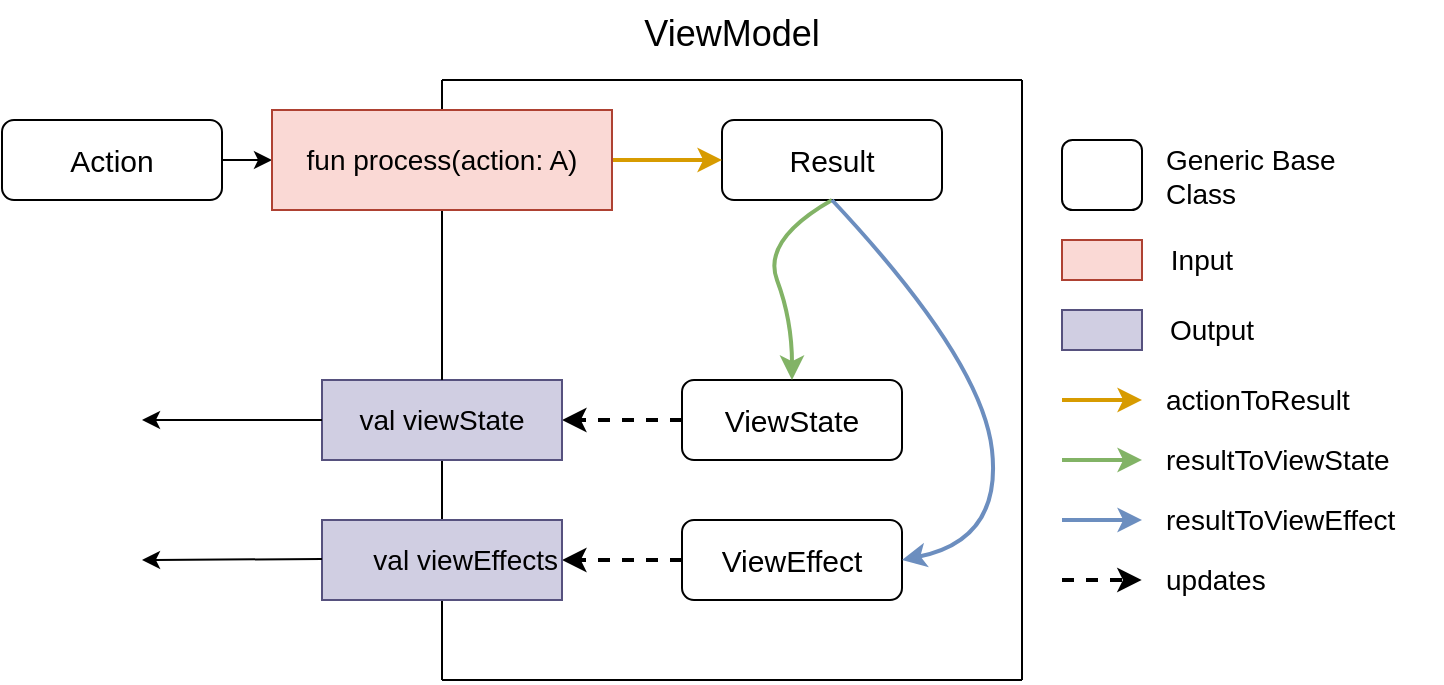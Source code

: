 <mxfile version="12.4.7" type="device"><diagram id="8dKfsXz_3tKI_xWi7W39" name="Page-1"><mxGraphModel dx="981" dy="523" grid="1" gridSize="10" guides="1" tooltips="1" connect="1" arrows="1" fold="1" page="1" pageScale="1" pageWidth="850" pageHeight="1100" math="0" shadow="0"><root><mxCell id="0"/><mxCell id="1" parent="0"/><mxCell id="9HLBPLcisq1H_itMa0jf-2" value="&lt;div style=&quot;font-size: 17px&quot;&gt;&lt;font style=&quot;font-size: 18px&quot;&gt;ViewModel&lt;/font&gt;&lt;/div&gt;&lt;div style=&quot;font-size: 17px&quot;&gt;&lt;br style=&quot;font-size: 17px&quot;&gt;&lt;/div&gt;" style="text;html=1;strokeColor=none;fillColor=none;align=center;verticalAlign=top;whiteSpace=wrap;rounded=0;fontSize=17;horizontal=1;" vertex="1" parent="1"><mxGeometry x="400" y="80" width="130" height="30" as="geometry"/></mxCell><mxCell id="9HLBPLcisq1H_itMa0jf-5" value="&lt;font style=&quot;font-size: 15px&quot;&gt;Action&lt;/font&gt;" style="rounded=1;whiteSpace=wrap;html=1;fontSize=18;" vertex="1" parent="1"><mxGeometry x="100" y="140" width="110" height="40" as="geometry"/></mxCell><mxCell id="9HLBPLcisq1H_itMa0jf-8" value="" style="endArrow=none;html=1;fontSize=18;" edge="1" parent="1"><mxGeometry width="50" height="50" relative="1" as="geometry"><mxPoint x="320" y="135" as="sourcePoint"/><mxPoint x="320" y="120" as="targetPoint"/></mxGeometry></mxCell><mxCell id="9HLBPLcisq1H_itMa0jf-9" value="" style="endArrow=none;html=1;fontSize=18;" edge="1" parent="1"><mxGeometry width="50" height="50" relative="1" as="geometry"><mxPoint x="610" y="420" as="sourcePoint"/><mxPoint x="610" y="120" as="targetPoint"/><Array as="points"><mxPoint x="610" y="220"/></Array></mxGeometry></mxCell><mxCell id="9HLBPLcisq1H_itMa0jf-10" value="" style="endArrow=none;html=1;fontSize=18;" edge="1" parent="1"><mxGeometry width="50" height="50" relative="1" as="geometry"><mxPoint x="610" y="120" as="sourcePoint"/><mxPoint x="320" y="120" as="targetPoint"/></mxGeometry></mxCell><mxCell id="9HLBPLcisq1H_itMa0jf-11" value="" style="endArrow=none;html=1;fontSize=18;" edge="1" parent="1"><mxGeometry width="50" height="50" relative="1" as="geometry"><mxPoint x="610" y="420" as="sourcePoint"/><mxPoint x="320" y="420" as="targetPoint"/></mxGeometry></mxCell><mxCell id="9HLBPLcisq1H_itMa0jf-16" value="&lt;font style=&quot;font-size: 15px&quot;&gt;Result&lt;/font&gt;" style="rounded=1;whiteSpace=wrap;html=1;fontSize=18;" vertex="1" parent="1"><mxGeometry x="460" y="140" width="110" height="40" as="geometry"/></mxCell><mxCell id="9HLBPLcisq1H_itMa0jf-47" style="edgeStyle=orthogonalEdgeStyle;rounded=0;orthogonalLoop=1;jettySize=auto;html=1;entryX=1;entryY=0.5;entryDx=0;entryDy=0;dashed=1;strokeWidth=2;fontSize=14;fontColor=#000000;" edge="1" parent="1" source="9HLBPLcisq1H_itMa0jf-25" target="9HLBPLcisq1H_itMa0jf-42"><mxGeometry relative="1" as="geometry"/></mxCell><mxCell id="9HLBPLcisq1H_itMa0jf-25" value="&lt;div style=&quot;font-size: 15px;&quot;&gt;ViewState&lt;/div&gt;" style="rounded=1;whiteSpace=wrap;html=1;fontSize=15;" vertex="1" parent="1"><mxGeometry x="440" y="270" width="110" height="40" as="geometry"/></mxCell><mxCell id="9HLBPLcisq1H_itMa0jf-48" style="edgeStyle=orthogonalEdgeStyle;rounded=0;orthogonalLoop=1;jettySize=auto;html=1;exitX=0;exitY=0.5;exitDx=0;exitDy=0;entryX=1;entryY=0.5;entryDx=0;entryDy=0;dashed=1;strokeWidth=2;fontSize=14;fontColor=#000000;" edge="1" parent="1" source="9HLBPLcisq1H_itMa0jf-26" target="9HLBPLcisq1H_itMa0jf-43"><mxGeometry relative="1" as="geometry"/></mxCell><mxCell id="9HLBPLcisq1H_itMa0jf-26" value="ViewEffect" style="rounded=1;whiteSpace=wrap;html=1;fontSize=15;" vertex="1" parent="1"><mxGeometry x="440" y="340" width="110" height="40" as="geometry"/></mxCell><mxCell id="9HLBPLcisq1H_itMa0jf-27" value="" style="curved=1;endArrow=classic;html=1;fontSize=15;exitX=0.5;exitY=1;exitDx=0;exitDy=0;strokeWidth=2;fillColor=#d5e8d4;strokeColor=#82B366;entryX=0.5;entryY=0;entryDx=0;entryDy=0;" edge="1" parent="1" source="9HLBPLcisq1H_itMa0jf-16" target="9HLBPLcisq1H_itMa0jf-25"><mxGeometry width="50" height="50" relative="1" as="geometry"><mxPoint x="180" y="390" as="sourcePoint"/><mxPoint x="230" y="340" as="targetPoint"/><Array as="points"><mxPoint x="480" y="200"/><mxPoint x="495" y="240"/></Array></mxGeometry></mxCell><mxCell id="9HLBPLcisq1H_itMa0jf-30" value="" style="curved=1;endArrow=classic;html=1;fontSize=15;exitX=0.5;exitY=1;exitDx=0;exitDy=0;strokeWidth=2;fillColor=#dae8fc;strokeColor=#6C8EBF;entryX=1;entryY=0.5;entryDx=0;entryDy=0;" edge="1" parent="1" source="9HLBPLcisq1H_itMa0jf-16" target="9HLBPLcisq1H_itMa0jf-26"><mxGeometry width="50" height="50" relative="1" as="geometry"><mxPoint x="570" y="230" as="sourcePoint"/><mxPoint x="620" y="180" as="targetPoint"/><Array as="points"><mxPoint x="590" y="260"/><mxPoint x="600" y="350"/></Array></mxGeometry></mxCell><mxCell id="9HLBPLcisq1H_itMa0jf-37" value="" style="endArrow=classic;html=1;fontSize=12;exitX=1;exitY=0.5;exitDx=0;exitDy=0;fontColor=#FFB366;fillColor=#ffe6cc;strokeColor=#d79b00;strokeWidth=2;entryX=0;entryY=0.5;entryDx=0;entryDy=0;" edge="1" parent="1" target="9HLBPLcisq1H_itMa0jf-16"><mxGeometry width="50" height="50" relative="1" as="geometry"><mxPoint x="405" y="160" as="sourcePoint"/><mxPoint x="280" y="160" as="targetPoint"/></mxGeometry></mxCell><mxCell id="9HLBPLcisq1H_itMa0jf-38" value="" style="endArrow=classic;html=1;strokeWidth=1;fontSize=14;fontColor=#000000;exitX=1;exitY=0.5;exitDx=0;exitDy=0;entryX=0;entryY=0.5;entryDx=0;entryDy=0;" edge="1" parent="1" source="9HLBPLcisq1H_itMa0jf-5"><mxGeometry width="50" height="50" relative="1" as="geometry"><mxPoint x="20" y="390" as="sourcePoint"/><mxPoint x="235" y="160" as="targetPoint"/></mxGeometry></mxCell><mxCell id="9HLBPLcisq1H_itMa0jf-40" value="" style="endArrow=none;html=1;fontSize=18;" edge="1" parent="1"><mxGeometry width="50" height="50" relative="1" as="geometry"><mxPoint x="320" y="420" as="sourcePoint"/><mxPoint x="320" y="310" as="targetPoint"/></mxGeometry></mxCell><mxCell id="9HLBPLcisq1H_itMa0jf-42" value="&lt;div align=&quot;center&quot;&gt;val viewState&lt;/div&gt;" style="rounded=0;whiteSpace=wrap;html=1;fillColor=#D0CEE2;fontSize=14;verticalAlign=middle;align=center;strokeColor=#56517e;" vertex="1" parent="1"><mxGeometry x="260" y="270" width="120" height="40" as="geometry"/></mxCell><mxCell id="9HLBPLcisq1H_itMa0jf-43" value="val viewEffects" style="rounded=0;whiteSpace=wrap;html=1;fillColor=#d0cee2;fontSize=14;verticalAlign=middle;align=right;strokeColor=#56517e;" vertex="1" parent="1"><mxGeometry x="260" y="340" width="120" height="40" as="geometry"/></mxCell><mxCell id="9HLBPLcisq1H_itMa0jf-44" value="" style="endArrow=classic;html=1;strokeWidth=1;fontSize=14;fontColor=#000000;exitX=0;exitY=0.5;exitDx=0;exitDy=0;" edge="1" parent="1" source="9HLBPLcisq1H_itMa0jf-42"><mxGeometry width="50" height="50" relative="1" as="geometry"><mxPoint x="20" y="490" as="sourcePoint"/><mxPoint x="170" y="290" as="targetPoint"/></mxGeometry></mxCell><mxCell id="9HLBPLcisq1H_itMa0jf-45" value="" style="endArrow=classic;html=1;strokeWidth=1;fontSize=14;fontColor=#000000;exitX=0;exitY=0.5;exitDx=0;exitDy=0;" edge="1" parent="1"><mxGeometry width="50" height="50" relative="1" as="geometry"><mxPoint x="260" y="359.5" as="sourcePoint"/><mxPoint x="170" y="360" as="targetPoint"/></mxGeometry></mxCell><mxCell id="9HLBPLcisq1H_itMa0jf-46" value="" style="endArrow=none;html=1;fontSize=18;" edge="1" parent="1"><mxGeometry width="50" height="50" relative="1" as="geometry"><mxPoint x="320" y="270" as="sourcePoint"/><mxPoint x="320" y="185" as="targetPoint"/></mxGeometry></mxCell><mxCell id="9HLBPLcisq1H_itMa0jf-49" value="" style="rounded=0;whiteSpace=wrap;html=1;fillColor=#fad9d5;fontSize=14;strokeColor=#ae4132;" vertex="1" parent="1"><mxGeometry x="630" y="200" width="40" height="20" as="geometry"/></mxCell><mxCell id="9HLBPLcisq1H_itMa0jf-50" value="Input " style="text;html=1;strokeColor=none;fillColor=none;align=center;verticalAlign=middle;whiteSpace=wrap;rounded=0;fontSize=14;fontColor=#000000;" vertex="1" parent="1"><mxGeometry x="680" y="200" width="40" height="20" as="geometry"/></mxCell><mxCell id="9HLBPLcisq1H_itMa0jf-51" value="" style="rounded=0;whiteSpace=wrap;html=1;fillColor=#D0CEE2;fontSize=14;strokeColor=#56517E;" vertex="1" parent="1"><mxGeometry x="630" y="235" width="40" height="20" as="geometry"/></mxCell><mxCell id="9HLBPLcisq1H_itMa0jf-52" value="Output" style="text;html=1;strokeColor=none;fillColor=none;align=center;verticalAlign=middle;whiteSpace=wrap;rounded=0;fontSize=14;fontColor=#000000;" vertex="1" parent="1"><mxGeometry x="680" y="235" width="50" height="20" as="geometry"/></mxCell><mxCell id="9HLBPLcisq1H_itMa0jf-53" value="" style="endArrow=classic;html=1;fontSize=12;exitX=1;exitY=0.5;exitDx=0;exitDy=0;fontColor=#FFB366;fillColor=#ffe6cc;strokeColor=#d79b00;strokeWidth=2;" edge="1" parent="1"><mxGeometry width="50" height="50" relative="1" as="geometry"><mxPoint x="630" y="280" as="sourcePoint"/><mxPoint x="670" y="280" as="targetPoint"/></mxGeometry></mxCell><mxCell id="9HLBPLcisq1H_itMa0jf-54" value="actionToResult" style="text;html=1;strokeColor=none;fillColor=none;align=left;verticalAlign=middle;whiteSpace=wrap;rounded=0;fontSize=14;fontColor=#000000;" vertex="1" parent="1"><mxGeometry x="680" y="270" width="110" height="20" as="geometry"/></mxCell><mxCell id="9HLBPLcisq1H_itMa0jf-55" value="" style="endArrow=classic;html=1;fontSize=12;exitX=1;exitY=0.5;exitDx=0;exitDy=0;fontColor=#FFB366;fillColor=#ffe6cc;strokeColor=#82B366;strokeWidth=2;" edge="1" parent="1"><mxGeometry width="50" height="50" relative="1" as="geometry"><mxPoint x="630" y="310" as="sourcePoint"/><mxPoint x="670" y="310" as="targetPoint"/></mxGeometry></mxCell><mxCell id="9HLBPLcisq1H_itMa0jf-56" value="resultToViewState" style="text;html=1;strokeColor=none;fillColor=none;align=left;verticalAlign=middle;whiteSpace=wrap;rounded=0;fontSize=14;fontColor=#000000;" vertex="1" parent="1"><mxGeometry x="680" y="300" width="140" height="20" as="geometry"/></mxCell><mxCell id="9HLBPLcisq1H_itMa0jf-57" value="" style="endArrow=classic;html=1;fontSize=12;exitX=1;exitY=0.5;exitDx=0;exitDy=0;fontColor=#FFB366;fillColor=#ffe6cc;strokeColor=#6C8EBF;strokeWidth=2;" edge="1" parent="1"><mxGeometry width="50" height="50" relative="1" as="geometry"><mxPoint x="630" y="340" as="sourcePoint"/><mxPoint x="670" y="340" as="targetPoint"/></mxGeometry></mxCell><mxCell id="9HLBPLcisq1H_itMa0jf-58" value="resultToViewEffect" style="text;html=1;strokeColor=none;fillColor=none;align=left;verticalAlign=middle;whiteSpace=wrap;rounded=0;fontSize=14;fontColor=#000000;" vertex="1" parent="1"><mxGeometry x="680" y="330" width="110" height="20" as="geometry"/></mxCell><mxCell id="9HLBPLcisq1H_itMa0jf-60" style="edgeStyle=orthogonalEdgeStyle;rounded=0;orthogonalLoop=1;jettySize=auto;html=1;dashed=1;strokeWidth=2;fontSize=14;fontColor=#000000;" edge="1" parent="1"><mxGeometry relative="1" as="geometry"><mxPoint x="630" y="370" as="sourcePoint"/><mxPoint x="669.86" y="370" as="targetPoint"/><Array as="points"><mxPoint x="649.86" y="370"/></Array></mxGeometry></mxCell><mxCell id="9HLBPLcisq1H_itMa0jf-61" value="updates" style="text;html=1;strokeColor=none;fillColor=none;align=left;verticalAlign=middle;whiteSpace=wrap;rounded=0;fontSize=14;fontColor=#000000;" vertex="1" parent="1"><mxGeometry x="680" y="360" width="60" height="20" as="geometry"/></mxCell><mxCell id="9HLBPLcisq1H_itMa0jf-62" value="" style="rounded=1;whiteSpace=wrap;html=1;fontSize=18;" vertex="1" parent="1"><mxGeometry x="630" y="150" width="40" height="35" as="geometry"/></mxCell><mxCell id="9HLBPLcisq1H_itMa0jf-63" value="Generic Base Class" style="text;html=1;strokeColor=none;fillColor=none;align=left;verticalAlign=middle;whiteSpace=wrap;rounded=0;fontSize=14;fontColor=#000000;" vertex="1" parent="1"><mxGeometry x="680" y="157.5" width="110" height="20" as="geometry"/></mxCell><mxCell id="9HLBPLcisq1H_itMa0jf-66" value="fun process(action: A)" style="rounded=0;whiteSpace=wrap;html=1;fillColor=#fad9d5;fontSize=14;strokeColor=#ae4132;" vertex="1" parent="1"><mxGeometry x="235" y="135" width="170" height="50" as="geometry"/></mxCell></root></mxGraphModel></diagram></mxfile>